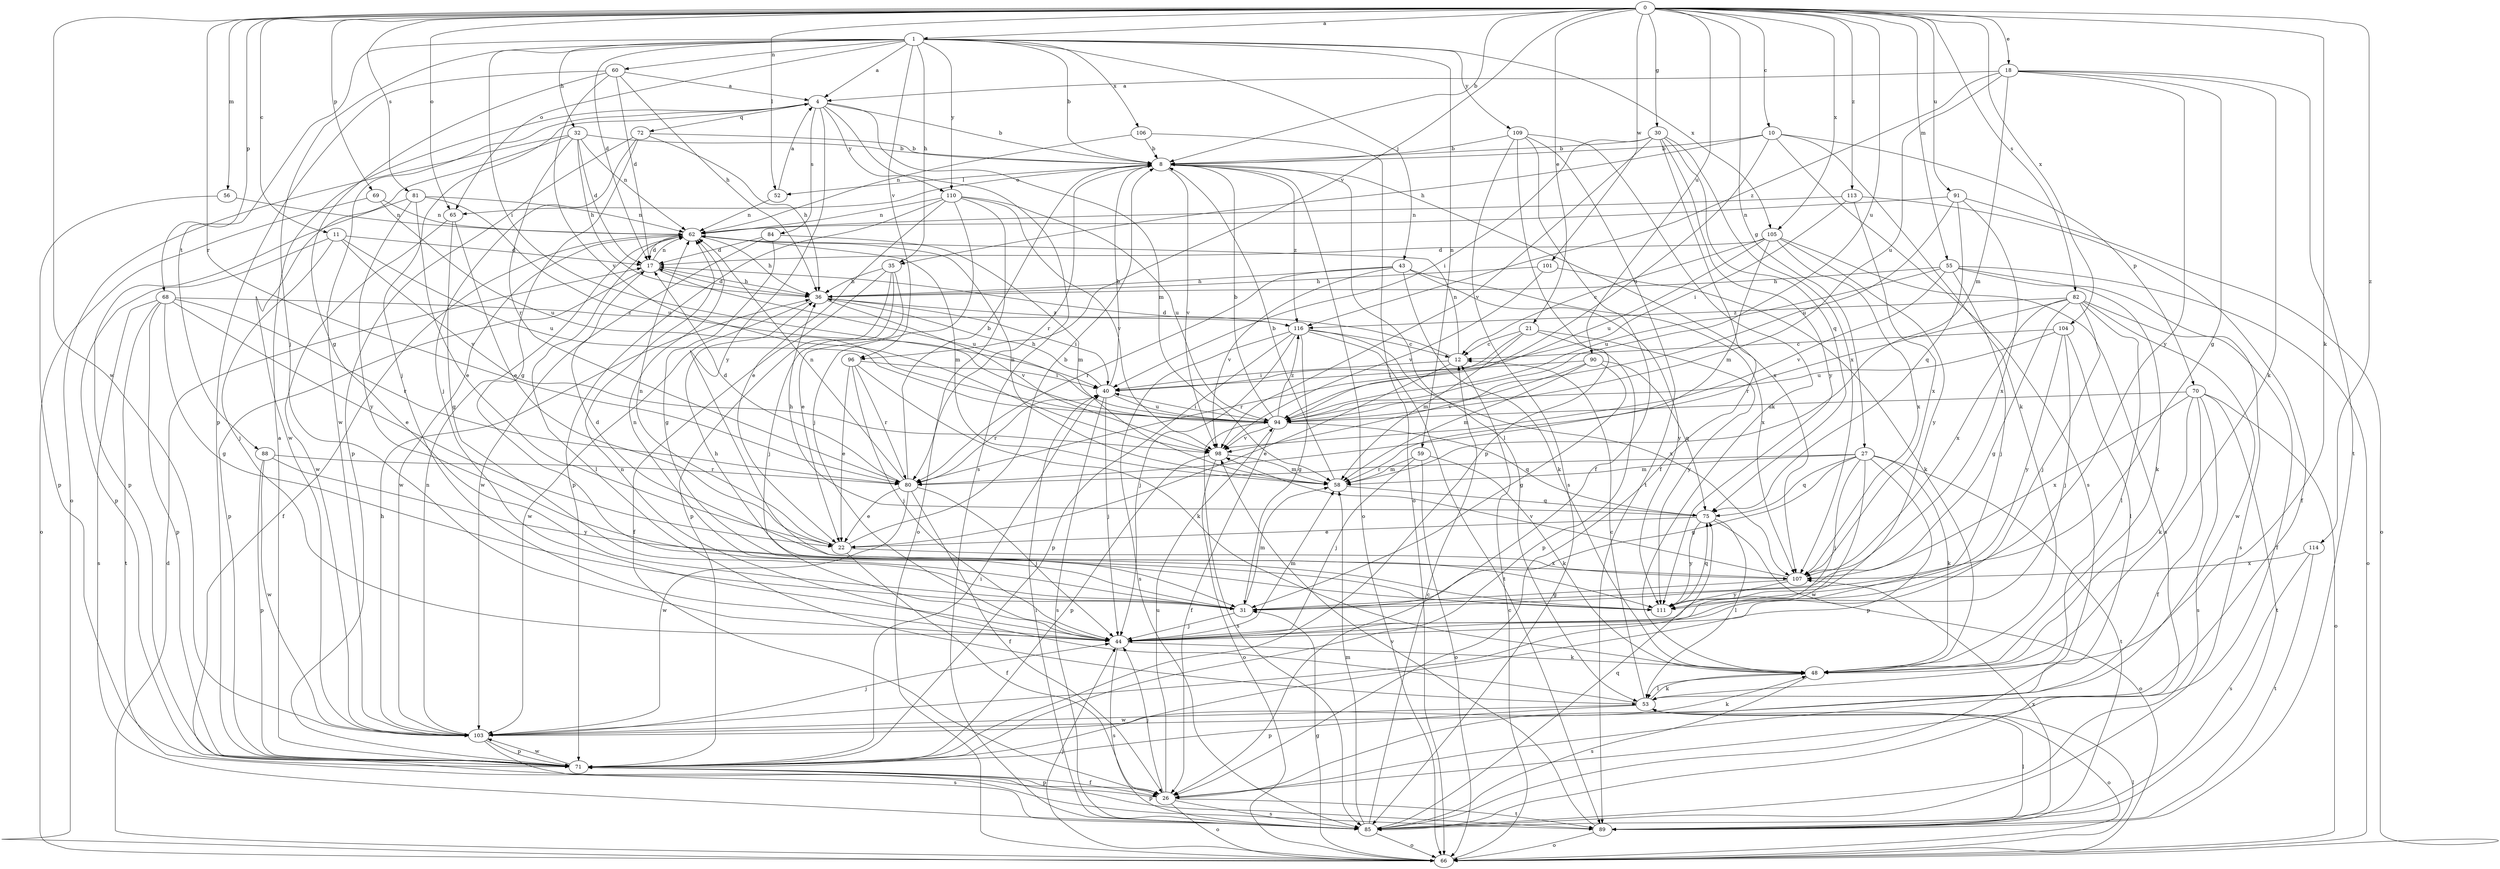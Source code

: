 strict digraph  {
0;
1;
4;
8;
10;
11;
12;
17;
18;
21;
22;
26;
27;
30;
31;
32;
35;
36;
40;
43;
44;
48;
52;
53;
55;
56;
58;
59;
60;
62;
65;
66;
68;
69;
70;
71;
72;
75;
80;
81;
82;
84;
85;
88;
89;
90;
91;
94;
96;
98;
101;
103;
104;
105;
106;
107;
109;
110;
111;
113;
114;
116;
0 -> 1  [label=a];
0 -> 8  [label=b];
0 -> 10  [label=c];
0 -> 11  [label=c];
0 -> 18  [label=e];
0 -> 21  [label=e];
0 -> 27  [label=g];
0 -> 30  [label=g];
0 -> 48  [label=k];
0 -> 52  [label=l];
0 -> 55  [label=m];
0 -> 56  [label=m];
0 -> 65  [label=o];
0 -> 68  [label=p];
0 -> 69  [label=p];
0 -> 80  [label=r];
0 -> 81  [label=s];
0 -> 82  [label=s];
0 -> 90  [label=u];
0 -> 91  [label=u];
0 -> 94  [label=u];
0 -> 96  [label=v];
0 -> 101  [label=w];
0 -> 103  [label=w];
0 -> 104  [label=x];
0 -> 105  [label=x];
0 -> 113  [label=z];
0 -> 114  [label=z];
1 -> 4  [label=a];
1 -> 8  [label=b];
1 -> 17  [label=d];
1 -> 32  [label=h];
1 -> 35  [label=h];
1 -> 40  [label=i];
1 -> 43  [label=j];
1 -> 44  [label=j];
1 -> 59  [label=n];
1 -> 60  [label=n];
1 -> 65  [label=o];
1 -> 88  [label=t];
1 -> 96  [label=v];
1 -> 105  [label=x];
1 -> 106  [label=x];
1 -> 109  [label=y];
1 -> 110  [label=y];
4 -> 8  [label=b];
4 -> 44  [label=j];
4 -> 58  [label=m];
4 -> 72  [label=q];
4 -> 84  [label=s];
4 -> 85  [label=s];
4 -> 103  [label=w];
4 -> 110  [label=y];
4 -> 111  [label=y];
8 -> 52  [label=l];
8 -> 53  [label=l];
8 -> 65  [label=o];
8 -> 66  [label=o];
8 -> 80  [label=r];
8 -> 98  [label=v];
8 -> 107  [label=x];
8 -> 116  [label=z];
10 -> 8  [label=b];
10 -> 35  [label=h];
10 -> 48  [label=k];
10 -> 70  [label=p];
10 -> 85  [label=s];
10 -> 94  [label=u];
11 -> 17  [label=d];
11 -> 44  [label=j];
11 -> 71  [label=p];
11 -> 94  [label=u];
11 -> 98  [label=v];
12 -> 17  [label=d];
12 -> 22  [label=e];
12 -> 40  [label=i];
12 -> 62  [label=n];
17 -> 36  [label=h];
17 -> 62  [label=n];
17 -> 71  [label=p];
17 -> 94  [label=u];
18 -> 4  [label=a];
18 -> 31  [label=g];
18 -> 48  [label=k];
18 -> 58  [label=m];
18 -> 89  [label=t];
18 -> 94  [label=u];
18 -> 111  [label=y];
18 -> 116  [label=z];
21 -> 12  [label=c];
21 -> 58  [label=m];
21 -> 71  [label=p];
21 -> 80  [label=r];
21 -> 111  [label=y];
22 -> 8  [label=b];
22 -> 26  [label=f];
22 -> 62  [label=n];
22 -> 107  [label=x];
26 -> 44  [label=j];
26 -> 66  [label=o];
26 -> 71  [label=p];
26 -> 85  [label=s];
26 -> 89  [label=t];
26 -> 94  [label=u];
27 -> 31  [label=g];
27 -> 44  [label=j];
27 -> 48  [label=k];
27 -> 58  [label=m];
27 -> 71  [label=p];
27 -> 75  [label=q];
27 -> 80  [label=r];
27 -> 89  [label=t];
27 -> 103  [label=w];
30 -> 8  [label=b];
30 -> 26  [label=f];
30 -> 40  [label=i];
30 -> 75  [label=q];
30 -> 98  [label=v];
30 -> 107  [label=x];
30 -> 111  [label=y];
31 -> 44  [label=j];
31 -> 58  [label=m];
31 -> 62  [label=n];
32 -> 8  [label=b];
32 -> 17  [label=d];
32 -> 36  [label=h];
32 -> 62  [label=n];
32 -> 66  [label=o];
32 -> 80  [label=r];
32 -> 103  [label=w];
35 -> 22  [label=e];
35 -> 26  [label=f];
35 -> 36  [label=h];
35 -> 44  [label=j];
35 -> 71  [label=p];
36 -> 17  [label=d];
36 -> 40  [label=i];
36 -> 98  [label=v];
36 -> 103  [label=w];
36 -> 116  [label=z];
40 -> 8  [label=b];
40 -> 36  [label=h];
40 -> 44  [label=j];
40 -> 80  [label=r];
40 -> 85  [label=s];
40 -> 94  [label=u];
43 -> 36  [label=h];
43 -> 48  [label=k];
43 -> 80  [label=r];
43 -> 98  [label=v];
43 -> 107  [label=x];
43 -> 111  [label=y];
44 -> 48  [label=k];
44 -> 58  [label=m];
44 -> 85  [label=s];
48 -> 53  [label=l];
48 -> 85  [label=s];
52 -> 4  [label=a];
52 -> 62  [label=n];
53 -> 12  [label=c];
53 -> 48  [label=k];
53 -> 62  [label=n];
53 -> 66  [label=o];
53 -> 71  [label=p];
53 -> 103  [label=w];
55 -> 36  [label=h];
55 -> 44  [label=j];
55 -> 48  [label=k];
55 -> 66  [label=o];
55 -> 85  [label=s];
55 -> 94  [label=u];
55 -> 98  [label=v];
56 -> 62  [label=n];
56 -> 71  [label=p];
58 -> 8  [label=b];
58 -> 62  [label=n];
58 -> 75  [label=q];
59 -> 44  [label=j];
59 -> 48  [label=k];
59 -> 58  [label=m];
59 -> 66  [label=o];
60 -> 4  [label=a];
60 -> 17  [label=d];
60 -> 31  [label=g];
60 -> 36  [label=h];
60 -> 71  [label=p];
60 -> 98  [label=v];
62 -> 17  [label=d];
62 -> 26  [label=f];
62 -> 36  [label=h];
62 -> 53  [label=l];
62 -> 58  [label=m];
62 -> 103  [label=w];
65 -> 22  [label=e];
65 -> 31  [label=g];
65 -> 103  [label=w];
66 -> 12  [label=c];
66 -> 17  [label=d];
66 -> 31  [label=g];
66 -> 44  [label=j];
66 -> 53  [label=l];
68 -> 22  [label=e];
68 -> 31  [label=g];
68 -> 71  [label=p];
68 -> 80  [label=r];
68 -> 85  [label=s];
68 -> 89  [label=t];
68 -> 116  [label=z];
69 -> 62  [label=n];
69 -> 66  [label=o];
69 -> 94  [label=u];
70 -> 26  [label=f];
70 -> 48  [label=k];
70 -> 66  [label=o];
70 -> 85  [label=s];
70 -> 89  [label=t];
70 -> 94  [label=u];
70 -> 107  [label=x];
71 -> 4  [label=a];
71 -> 26  [label=f];
71 -> 40  [label=i];
71 -> 103  [label=w];
72 -> 8  [label=b];
72 -> 31  [label=g];
72 -> 36  [label=h];
72 -> 44  [label=j];
72 -> 71  [label=p];
75 -> 22  [label=e];
75 -> 36  [label=h];
75 -> 53  [label=l];
75 -> 66  [label=o];
75 -> 111  [label=y];
80 -> 8  [label=b];
80 -> 17  [label=d];
80 -> 22  [label=e];
80 -> 26  [label=f];
80 -> 44  [label=j];
80 -> 62  [label=n];
80 -> 103  [label=w];
81 -> 22  [label=e];
81 -> 62  [label=n];
81 -> 71  [label=p];
81 -> 94  [label=u];
81 -> 111  [label=y];
82 -> 26  [label=f];
82 -> 31  [label=g];
82 -> 44  [label=j];
82 -> 53  [label=l];
82 -> 80  [label=r];
82 -> 103  [label=w];
82 -> 107  [label=x];
82 -> 116  [label=z];
84 -> 17  [label=d];
84 -> 31  [label=g];
84 -> 58  [label=m];
84 -> 103  [label=w];
85 -> 12  [label=c];
85 -> 40  [label=i];
85 -> 58  [label=m];
85 -> 66  [label=o];
85 -> 75  [label=q];
88 -> 71  [label=p];
88 -> 80  [label=r];
88 -> 103  [label=w];
88 -> 111  [label=y];
89 -> 53  [label=l];
89 -> 66  [label=o];
89 -> 71  [label=p];
89 -> 98  [label=v];
89 -> 107  [label=x];
90 -> 31  [label=g];
90 -> 40  [label=i];
90 -> 58  [label=m];
90 -> 75  [label=q];
90 -> 98  [label=v];
91 -> 62  [label=n];
91 -> 66  [label=o];
91 -> 75  [label=q];
91 -> 94  [label=u];
91 -> 107  [label=x];
94 -> 8  [label=b];
94 -> 26  [label=f];
94 -> 40  [label=i];
94 -> 75  [label=q];
94 -> 85  [label=s];
94 -> 98  [label=v];
94 -> 116  [label=z];
96 -> 22  [label=e];
96 -> 40  [label=i];
96 -> 44  [label=j];
96 -> 48  [label=k];
96 -> 80  [label=r];
98 -> 58  [label=m];
98 -> 66  [label=o];
98 -> 71  [label=p];
101 -> 36  [label=h];
101 -> 48  [label=k];
101 -> 98  [label=v];
103 -> 36  [label=h];
103 -> 44  [label=j];
103 -> 48  [label=k];
103 -> 62  [label=n];
103 -> 71  [label=p];
103 -> 85  [label=s];
104 -> 12  [label=c];
104 -> 44  [label=j];
104 -> 53  [label=l];
104 -> 94  [label=u];
104 -> 111  [label=y];
105 -> 12  [label=c];
105 -> 17  [label=d];
105 -> 58  [label=m];
105 -> 85  [label=s];
105 -> 94  [label=u];
105 -> 107  [label=x];
105 -> 111  [label=y];
106 -> 8  [label=b];
106 -> 62  [label=n];
106 -> 66  [label=o];
107 -> 17  [label=d];
107 -> 31  [label=g];
107 -> 98  [label=v];
107 -> 111  [label=y];
109 -> 8  [label=b];
109 -> 26  [label=f];
109 -> 48  [label=k];
109 -> 71  [label=p];
109 -> 85  [label=s];
109 -> 89  [label=t];
110 -> 22  [label=e];
110 -> 44  [label=j];
110 -> 62  [label=n];
110 -> 66  [label=o];
110 -> 71  [label=p];
110 -> 94  [label=u];
110 -> 98  [label=v];
111 -> 36  [label=h];
111 -> 75  [label=q];
113 -> 26  [label=f];
113 -> 40  [label=i];
113 -> 62  [label=n];
113 -> 107  [label=x];
114 -> 85  [label=s];
114 -> 89  [label=t];
114 -> 107  [label=x];
116 -> 12  [label=c];
116 -> 31  [label=g];
116 -> 44  [label=j];
116 -> 71  [label=p];
116 -> 85  [label=s];
116 -> 89  [label=t];
116 -> 107  [label=x];
}
